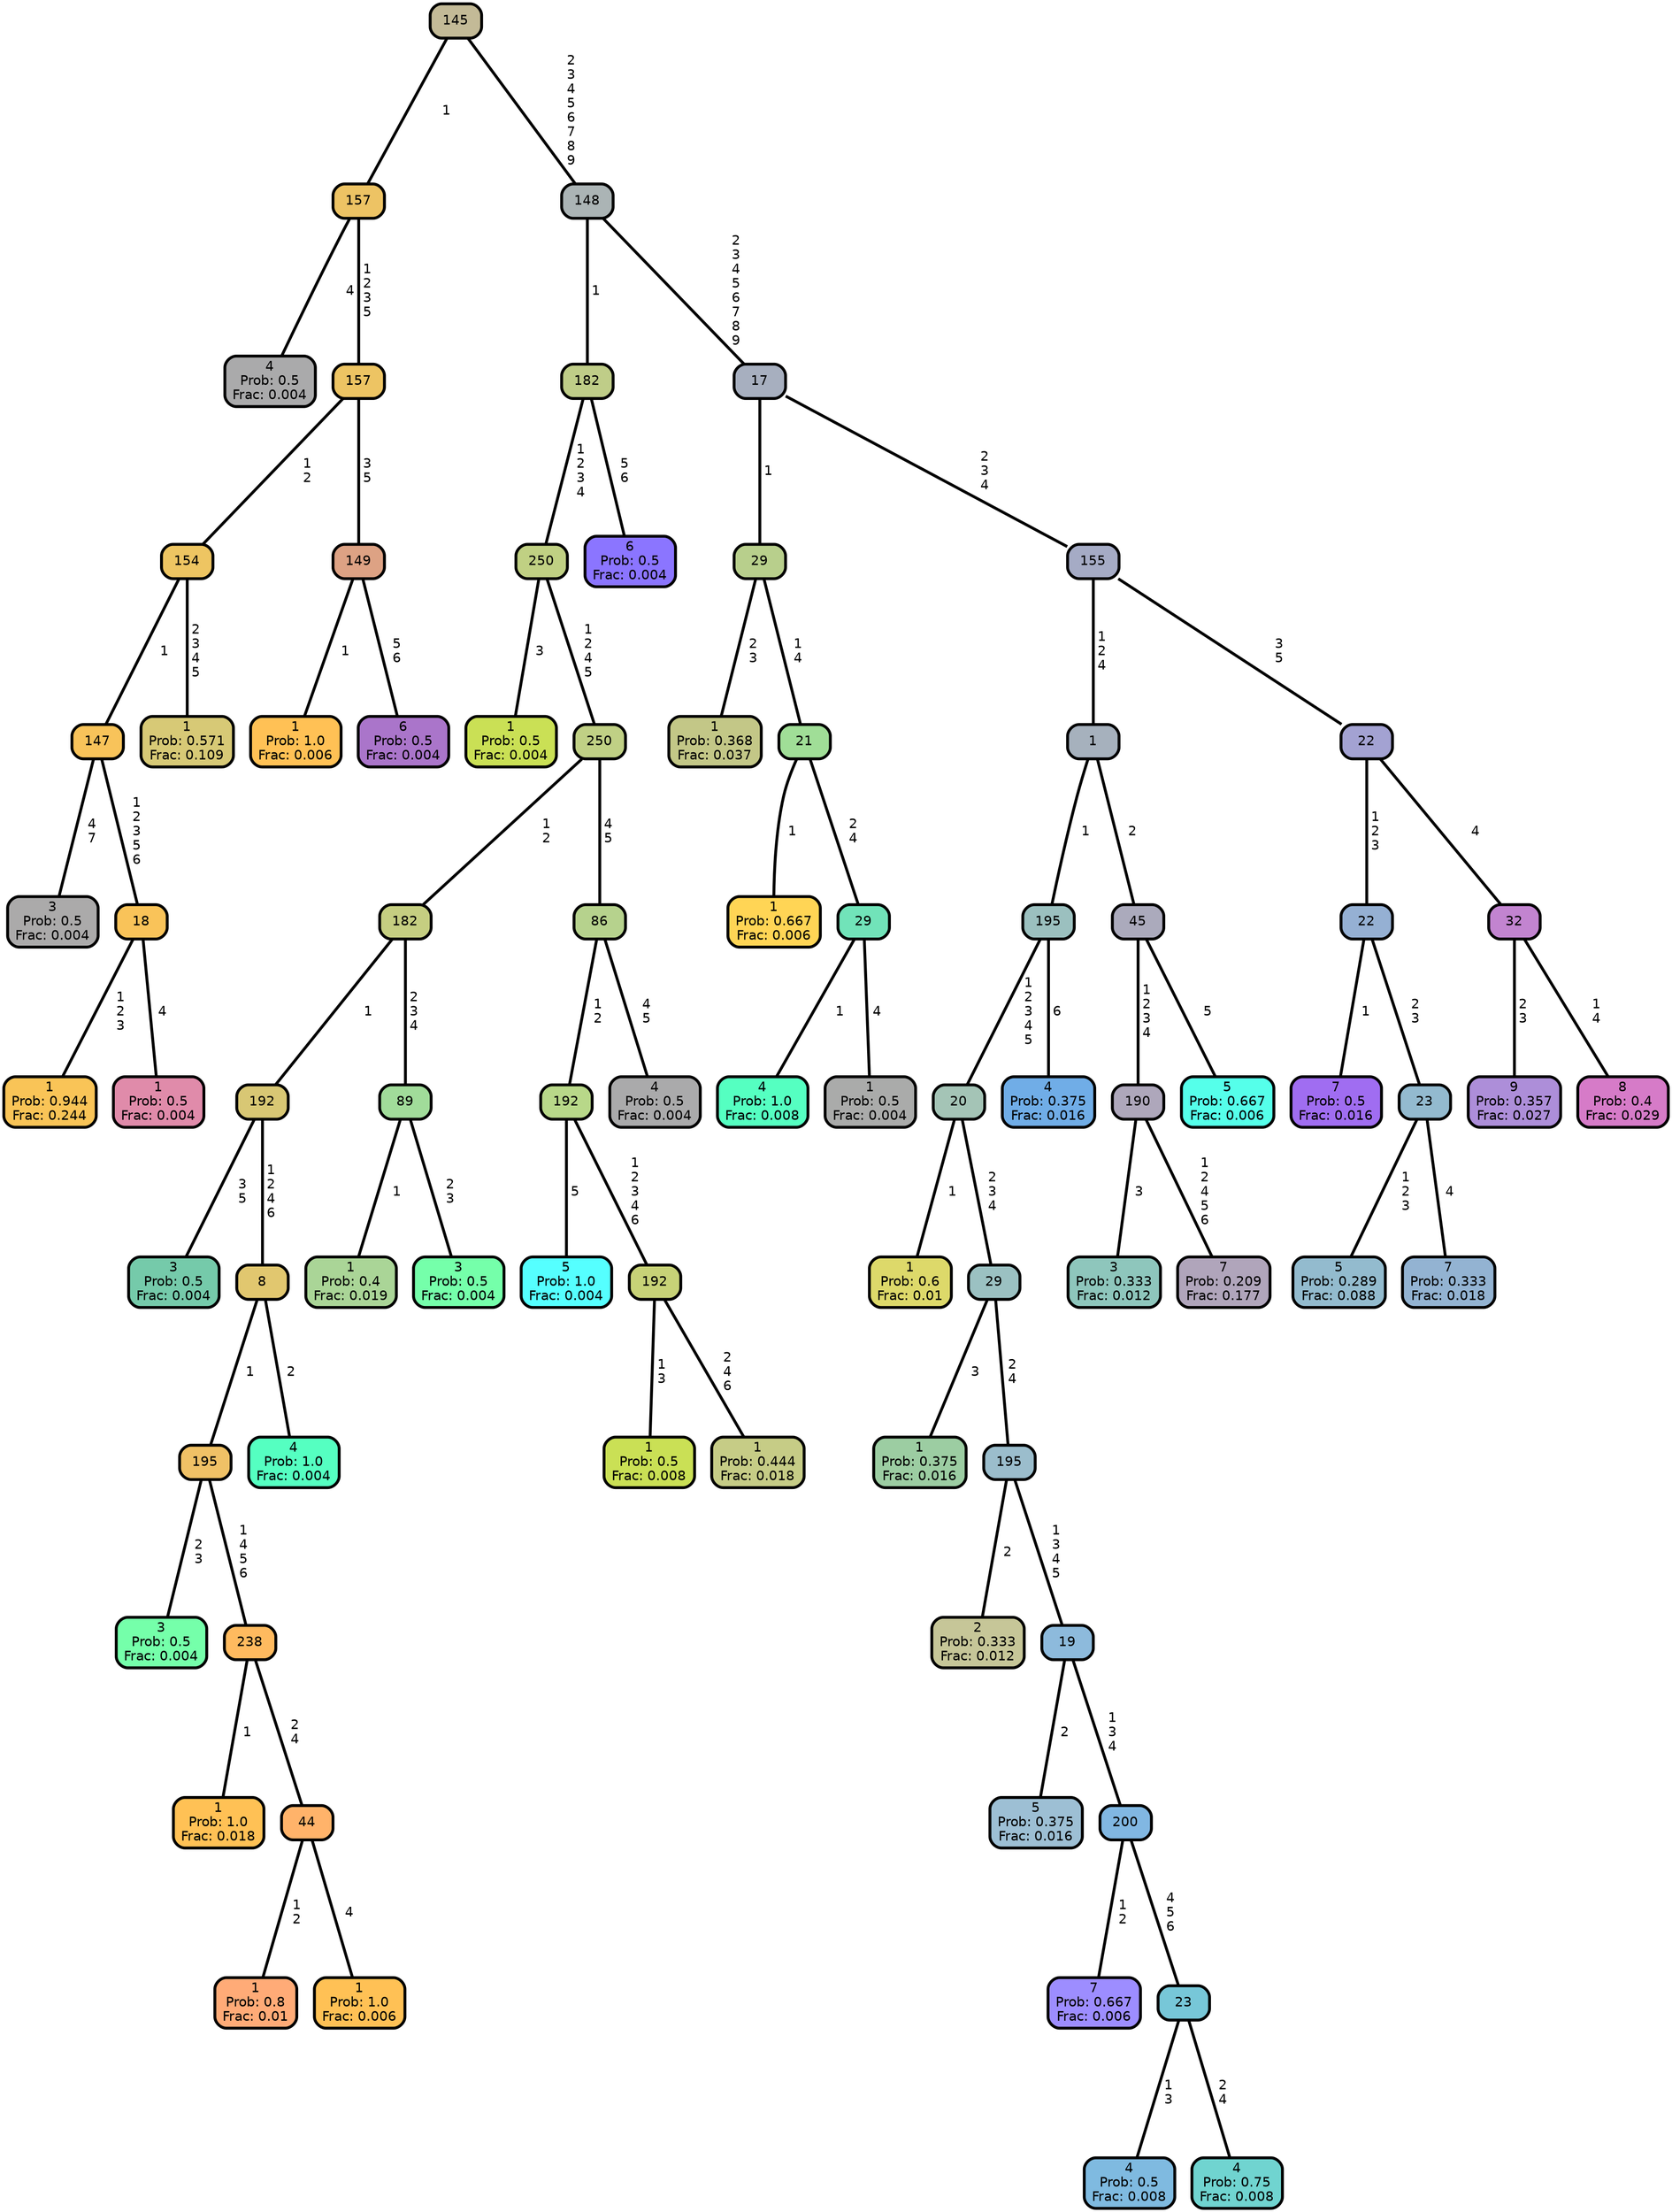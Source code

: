 graph Tree {
node [shape=box, style="filled, rounded",color="black",penwidth="3",fontcolor="black",                 fontname=helvetica] ;
graph [ranksep="0 equally", splines=straight,                 bgcolor=transparent, dpi=200] ;
edge [fontname=helvetica, color=black] ;
0 [label="4
Prob: 0.5
Frac: 0.004", fillcolor="#aaaaab"] ;
1 [label="157", fillcolor="#edc364"] ;
2 [label="3
Prob: 0.5
Frac: 0.004", fillcolor="#abaaaa"] ;
3 [label="147", fillcolor="#f8c35a"] ;
4 [label="1
Prob: 0.944
Frac: 0.244", fillcolor="#f9c457"] ;
5 [label="18", fillcolor="#f9c359"] ;
6 [label="1
Prob: 0.5
Frac: 0.004", fillcolor="#e08baa"] ;
7 [label="154", fillcolor="#eec562"] ;
8 [label="1
Prob: 0.571
Frac: 0.109", fillcolor="#d7c976"] ;
9 [label="157", fillcolor="#edc463"] ;
10 [label="1
Prob: 1.0
Frac: 0.006", fillcolor="#ffc155"] ;
11 [label="149", fillcolor="#dda284"] ;
12 [label="6
Prob: 0.5
Frac: 0.004", fillcolor="#aa75ca"] ;
13 [label="145", fillcolor="#c3ba97"] ;
14 [label="1
Prob: 0.5
Frac: 0.004", fillcolor="#cae055"] ;
15 [label="250", fillcolor="#c0d083"] ;
16 [label="3
Prob: 0.5
Frac: 0.004", fillcolor="#75caaa"] ;
17 [label="192", fillcolor="#d8c774"] ;
18 [label="3
Prob: 0.5
Frac: 0.004", fillcolor="#75ffaa"] ;
19 [label="195", fillcolor="#f0c166"] ;
20 [label="1
Prob: 1.0
Frac: 0.018", fillcolor="#ffc155"] ;
21 [label="238", fillcolor="#ffba5f"] ;
22 [label="1
Prob: 0.8
Frac: 0.01", fillcolor="#ffab77"] ;
23 [label="44", fillcolor="#ffb36a"] ;
24 [label="1
Prob: 1.0
Frac: 0.006", fillcolor="#ffc155"] ;
25 [label="8", fillcolor="#e1c76f"] ;
26 [label="4
Prob: 1.0
Frac: 0.004", fillcolor="#55ffc1"] ;
27 [label="182", fillcolor="#c5ce81"] ;
28 [label="1
Prob: 0.4
Frac: 0.019", fillcolor="#aad597"] ;
29 [label="89", fillcolor="#a1dc9a"] ;
30 [label="3
Prob: 0.5
Frac: 0.004", fillcolor="#75ffaa"] ;
31 [label="250", fillcolor="#c0d085"] ;
32 [label="5
Prob: 1.0
Frac: 0.004", fillcolor="#55ffff"] ;
33 [label="192", fillcolor="#b8d889"] ;
34 [label="1
Prob: 0.5
Frac: 0.008", fillcolor="#cae055"] ;
35 [label="192", fillcolor="#c7d277"] ;
36 [label="1
Prob: 0.444
Frac: 0.018", fillcolor="#c6cc86"] ;
37 [label="86", fillcolor="#b6d28d"] ;
38 [label="4
Prob: 0.5
Frac: 0.004", fillcolor="#aaaaab"] ;
39 [label="182", fillcolor="#bfcd88"] ;
40 [label="6
Prob: 0.5
Frac: 0.004", fillcolor="#8b75ff"] ;
41 [label="148", fillcolor="#abb4b5"] ;
42 [label="1
Prob: 0.368
Frac: 0.037", fillcolor="#c3c787"] ;
43 [label="29", fillcolor="#b8cf8c"] ;
44 [label="1
Prob: 0.667
Frac: 0.006", fillcolor="#ffd555"] ;
45 [label="21", fillcolor="#a0de97"] ;
46 [label="4
Prob: 1.0
Frac: 0.008", fillcolor="#55ffc1"] ;
47 [label="29", fillcolor="#71e3b9"] ;
48 [label="1
Prob: 0.5
Frac: 0.004", fillcolor="#aaabaa"] ;
49 [label="17", fillcolor="#a7afbf"] ;
50 [label="1
Prob: 0.6
Frac: 0.01", fillcolor="#ddd96a"] ;
51 [label="20", fillcolor="#a4c4b6"] ;
52 [label="1
Prob: 0.375
Frac: 0.016", fillcolor="#9ccda2"] ;
53 [label="29", fillcolor="#9bc1c2"] ;
54 [label="2
Prob: 0.333
Frac: 0.012", fillcolor="#c6c698"] ;
55 [label="195", fillcolor="#9bbdcc"] ;
56 [label="5
Prob: 0.375
Frac: 0.016", fillcolor="#9dbfd4"] ;
57 [label="19", fillcolor="#8dbadc"] ;
58 [label="7
Prob: 0.667
Frac: 0.006", fillcolor="#9d8dff"] ;
59 [label="200", fillcolor="#81b7e2"] ;
60 [label="4
Prob: 0.5
Frac: 0.008", fillcolor="#7fbae0"] ;
61 [label="23", fillcolor="#77c7d8"] ;
62 [label="4
Prob: 0.75
Frac: 0.008", fillcolor="#70d4d0"] ;
63 [label="195", fillcolor="#9bc0bf"] ;
64 [label="4
Prob: 0.375
Frac: 0.016", fillcolor="#70ade7"] ;
65 [label="1", fillcolor="#a6b1bd"] ;
66 [label="3
Prob: 0.333
Frac: 0.012", fillcolor="#8ec6bc"] ;
67 [label="190", fillcolor="#aea7bb"] ;
68 [label="7
Prob: 0.209
Frac: 0.177", fillcolor="#b0a5bb"] ;
69 [label="45", fillcolor="#abaabc"] ;
70 [label="5
Prob: 0.667
Frac: 0.006", fillcolor="#55ffea"] ;
71 [label="155", fillcolor="#a5abc5"] ;
72 [label="7
Prob: 0.5
Frac: 0.016", fillcolor="#a06df1"] ;
73 [label="22", fillcolor="#95b0d3"] ;
74 [label="5
Prob: 0.289
Frac: 0.088", fillcolor="#93bbce"] ;
75 [label="23", fillcolor="#93bacf"] ;
76 [label="7
Prob: 0.333
Frac: 0.018", fillcolor="#93b3d2"] ;
77 [label="22", fillcolor="#a3a2d2"] ;
78 [label="9
Prob: 0.357
Frac: 0.027", fillcolor="#ad8ed9"] ;
79 [label="32", fillcolor="#c284d0"] ;
80 [label="8
Prob: 0.4
Frac: 0.029", fillcolor="#d67bc8"] ;
1 -- 0 [label=" 4",penwidth=3] ;
1 -- 9 [label=" 1\n 2\n 3\n 5",penwidth=3] ;
3 -- 2 [label=" 4\n 7",penwidth=3] ;
3 -- 5 [label=" 1\n 2\n 3\n 5\n 6",penwidth=3] ;
5 -- 4 [label=" 1\n 2\n 3",penwidth=3] ;
5 -- 6 [label=" 4",penwidth=3] ;
7 -- 3 [label=" 1",penwidth=3] ;
7 -- 8 [label=" 2\n 3\n 4\n 5",penwidth=3] ;
9 -- 7 [label=" 1\n 2",penwidth=3] ;
9 -- 11 [label=" 3\n 5",penwidth=3] ;
11 -- 10 [label=" 1",penwidth=3] ;
11 -- 12 [label=" 5\n 6",penwidth=3] ;
13 -- 1 [label=" 1",penwidth=3] ;
13 -- 41 [label=" 2\n 3\n 4\n 5\n 6\n 7\n 8\n 9",penwidth=3] ;
15 -- 14 [label=" 3",penwidth=3] ;
15 -- 31 [label=" 1\n 2\n 4\n 5",penwidth=3] ;
17 -- 16 [label=" 3\n 5",penwidth=3] ;
17 -- 25 [label=" 1\n 2\n 4\n 6",penwidth=3] ;
19 -- 18 [label=" 2\n 3",penwidth=3] ;
19 -- 21 [label=" 1\n 4\n 5\n 6",penwidth=3] ;
21 -- 20 [label=" 1",penwidth=3] ;
21 -- 23 [label=" 2\n 4",penwidth=3] ;
23 -- 22 [label=" 1\n 2",penwidth=3] ;
23 -- 24 [label=" 4",penwidth=3] ;
25 -- 19 [label=" 1",penwidth=3] ;
25 -- 26 [label=" 2",penwidth=3] ;
27 -- 17 [label=" 1",penwidth=3] ;
27 -- 29 [label=" 2\n 3\n 4",penwidth=3] ;
29 -- 28 [label=" 1",penwidth=3] ;
29 -- 30 [label=" 2\n 3",penwidth=3] ;
31 -- 27 [label=" 1\n 2",penwidth=3] ;
31 -- 37 [label=" 4\n 5",penwidth=3] ;
33 -- 32 [label=" 5",penwidth=3] ;
33 -- 35 [label=" 1\n 2\n 3\n 4\n 6",penwidth=3] ;
35 -- 34 [label=" 1\n 3",penwidth=3] ;
35 -- 36 [label=" 2\n 4\n 6",penwidth=3] ;
37 -- 33 [label=" 1\n 2",penwidth=3] ;
37 -- 38 [label=" 4\n 5",penwidth=3] ;
39 -- 15 [label=" 1\n 2\n 3\n 4",penwidth=3] ;
39 -- 40 [label=" 5\n 6",penwidth=3] ;
41 -- 39 [label=" 1",penwidth=3] ;
41 -- 49 [label=" 2\n 3\n 4\n 5\n 6\n 7\n 8\n 9",penwidth=3] ;
43 -- 42 [label=" 2\n 3",penwidth=3] ;
43 -- 45 [label=" 1\n 4",penwidth=3] ;
45 -- 44 [label=" 1",penwidth=3] ;
45 -- 47 [label=" 2\n 4",penwidth=3] ;
47 -- 46 [label=" 1",penwidth=3] ;
47 -- 48 [label=" 4",penwidth=3] ;
49 -- 43 [label=" 1",penwidth=3] ;
49 -- 71 [label=" 2\n 3\n 4",penwidth=3] ;
51 -- 50 [label=" 1",penwidth=3] ;
51 -- 53 [label=" 2\n 3\n 4",penwidth=3] ;
53 -- 52 [label=" 3",penwidth=3] ;
53 -- 55 [label=" 2\n 4",penwidth=3] ;
55 -- 54 [label=" 2",penwidth=3] ;
55 -- 57 [label=" 1\n 3\n 4\n 5",penwidth=3] ;
57 -- 56 [label=" 2",penwidth=3] ;
57 -- 59 [label=" 1\n 3\n 4",penwidth=3] ;
59 -- 58 [label=" 1\n 2",penwidth=3] ;
59 -- 61 [label=" 4\n 5\n 6",penwidth=3] ;
61 -- 60 [label=" 1\n 3",penwidth=3] ;
61 -- 62 [label=" 2\n 4",penwidth=3] ;
63 -- 51 [label=" 1\n 2\n 3\n 4\n 5",penwidth=3] ;
63 -- 64 [label=" 6",penwidth=3] ;
65 -- 63 [label=" 1",penwidth=3] ;
65 -- 69 [label=" 2",penwidth=3] ;
67 -- 66 [label=" 3",penwidth=3] ;
67 -- 68 [label=" 1\n 2\n 4\n 5\n 6",penwidth=3] ;
69 -- 67 [label=" 1\n 2\n 3\n 4",penwidth=3] ;
69 -- 70 [label=" 5",penwidth=3] ;
71 -- 65 [label=" 1\n 2\n 4",penwidth=3] ;
71 -- 77 [label=" 3\n 5",penwidth=3] ;
73 -- 72 [label=" 1",penwidth=3] ;
73 -- 75 [label=" 2\n 3",penwidth=3] ;
75 -- 74 [label=" 1\n 2\n 3",penwidth=3] ;
75 -- 76 [label=" 4",penwidth=3] ;
77 -- 73 [label=" 1\n 2\n 3",penwidth=3] ;
77 -- 79 [label=" 4",penwidth=3] ;
79 -- 78 [label=" 2\n 3",penwidth=3] ;
79 -- 80 [label=" 1\n 4",penwidth=3] ;
{rank = same;}}